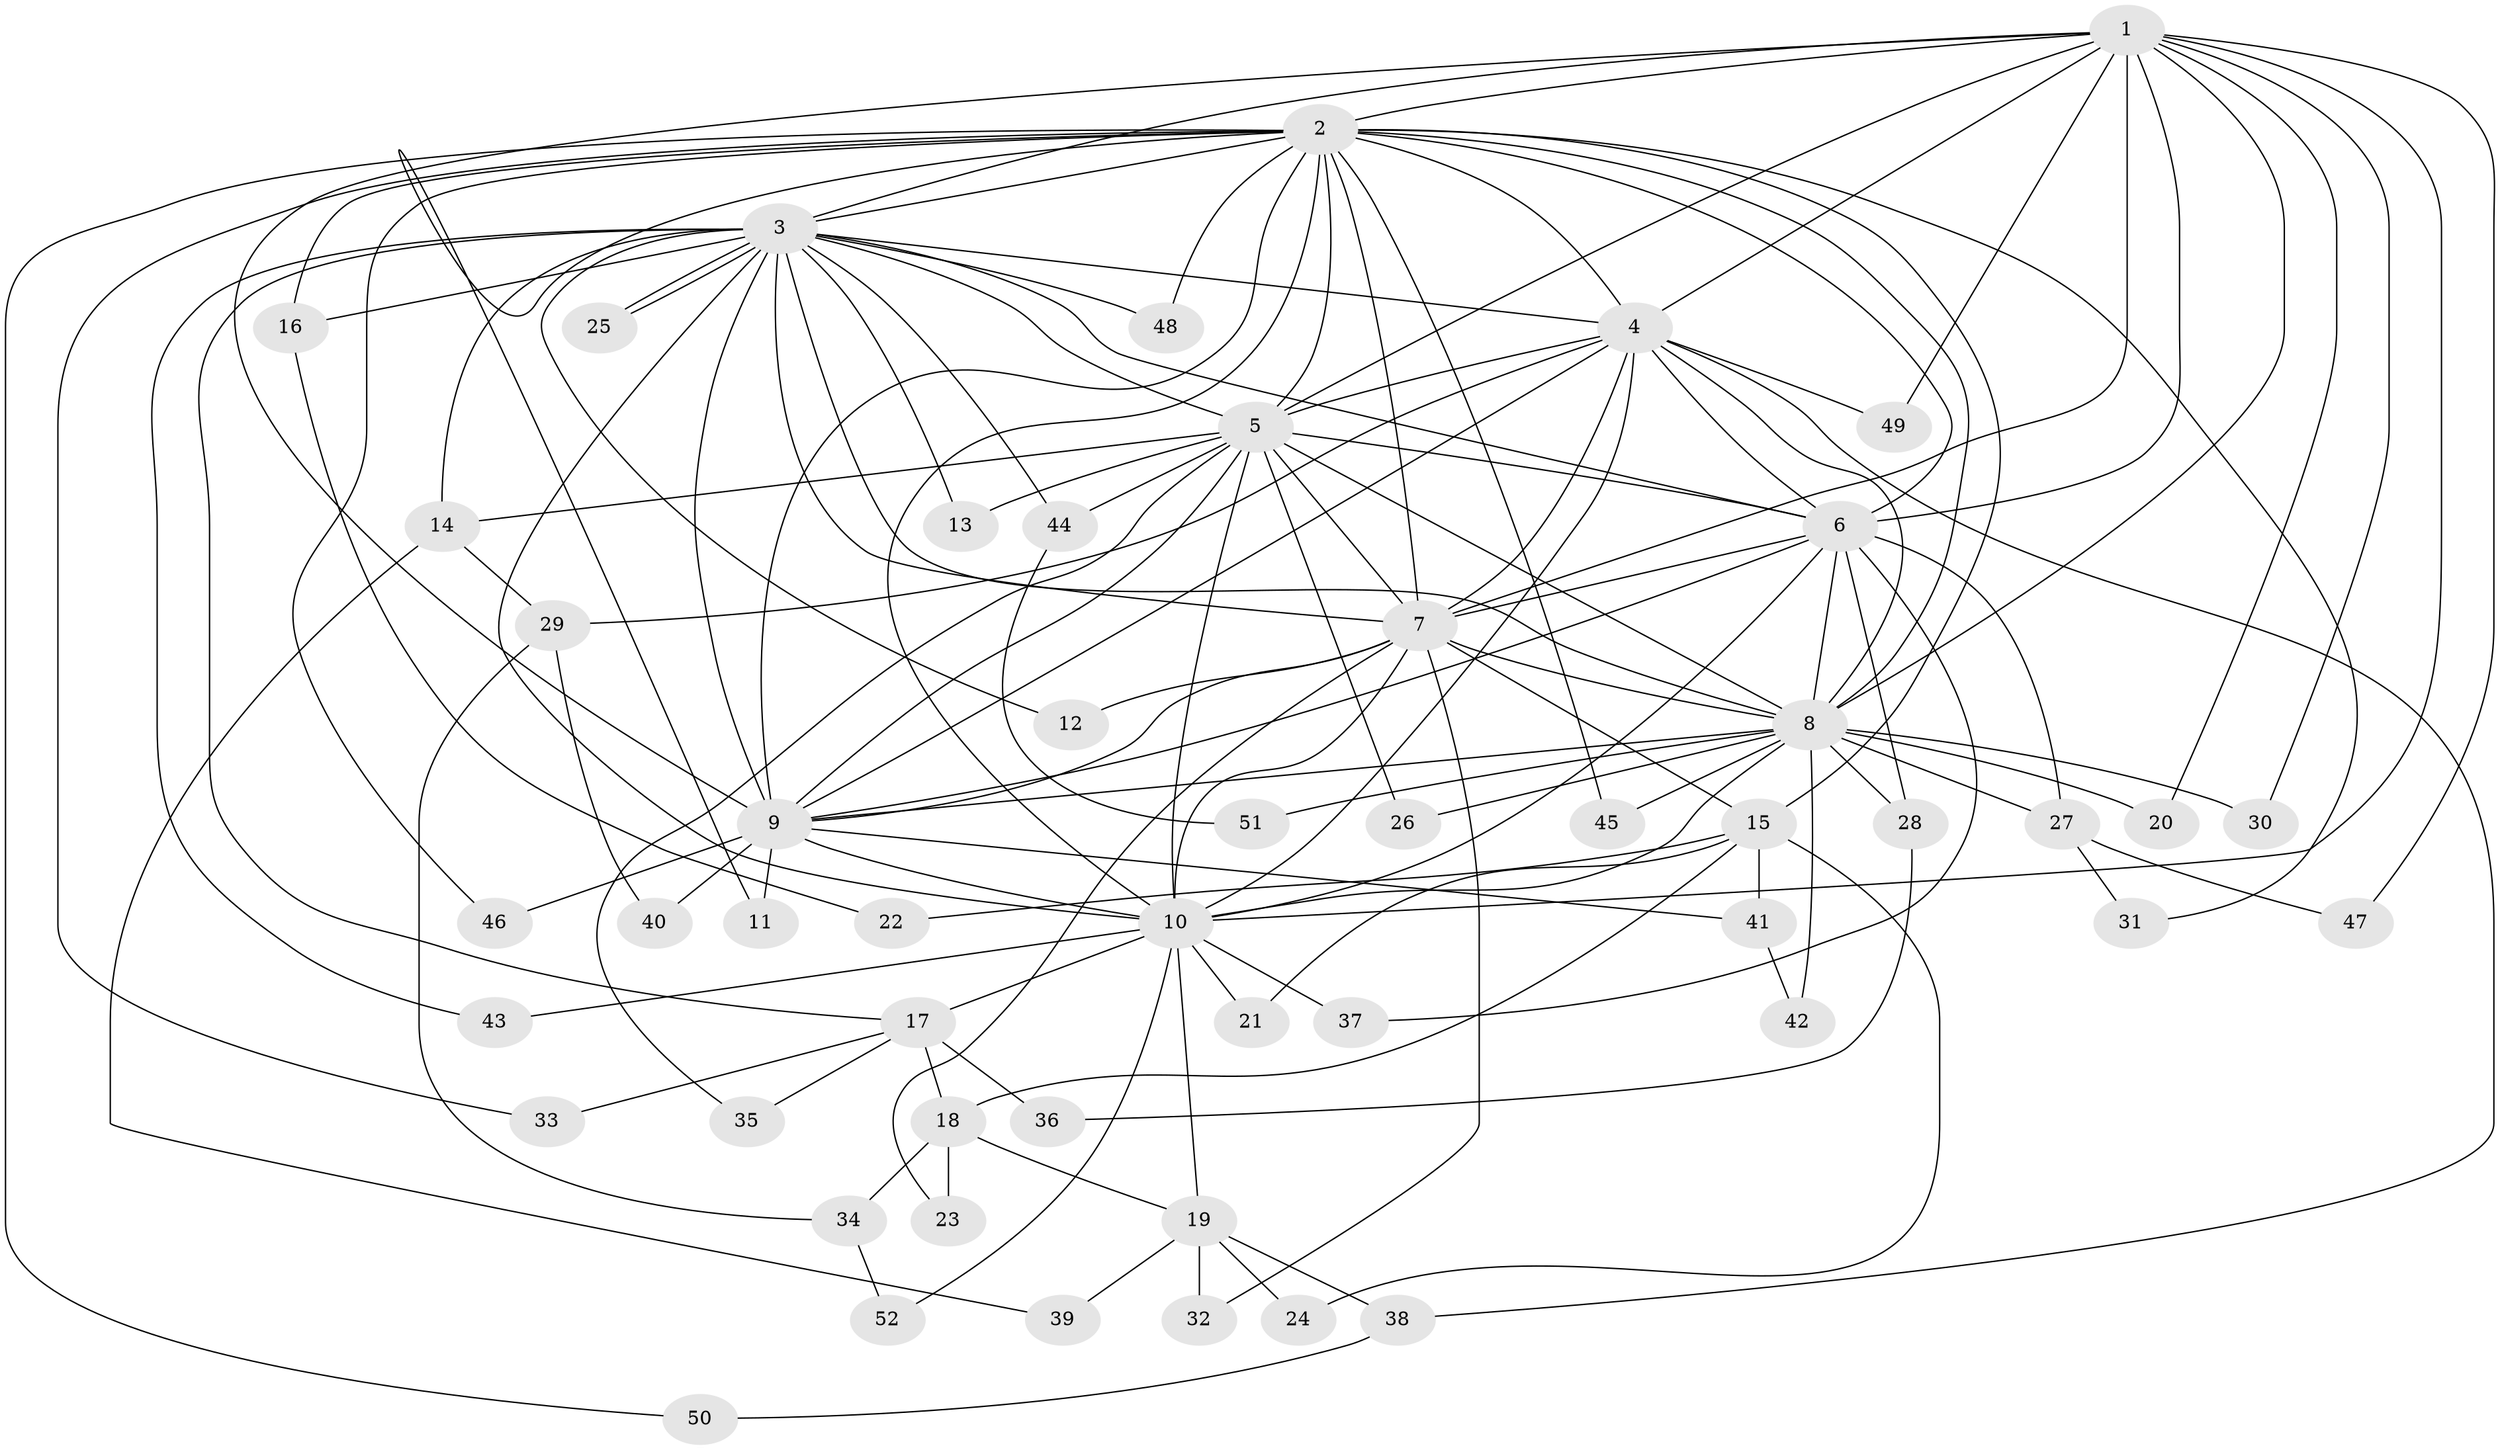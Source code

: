 // Generated by graph-tools (version 1.1) at 2025/43/03/09/25 04:43:53]
// undirected, 52 vertices, 129 edges
graph export_dot {
graph [start="1"]
  node [color=gray90,style=filled];
  1;
  2;
  3;
  4;
  5;
  6;
  7;
  8;
  9;
  10;
  11;
  12;
  13;
  14;
  15;
  16;
  17;
  18;
  19;
  20;
  21;
  22;
  23;
  24;
  25;
  26;
  27;
  28;
  29;
  30;
  31;
  32;
  33;
  34;
  35;
  36;
  37;
  38;
  39;
  40;
  41;
  42;
  43;
  44;
  45;
  46;
  47;
  48;
  49;
  50;
  51;
  52;
  1 -- 2;
  1 -- 3;
  1 -- 4;
  1 -- 5;
  1 -- 6;
  1 -- 7;
  1 -- 8;
  1 -- 9;
  1 -- 10;
  1 -- 20;
  1 -- 30;
  1 -- 47;
  1 -- 49;
  2 -- 3;
  2 -- 4;
  2 -- 5;
  2 -- 6;
  2 -- 7;
  2 -- 8;
  2 -- 9;
  2 -- 10;
  2 -- 11;
  2 -- 15;
  2 -- 16;
  2 -- 31;
  2 -- 33;
  2 -- 45;
  2 -- 46;
  2 -- 48;
  2 -- 50;
  3 -- 4;
  3 -- 5;
  3 -- 6;
  3 -- 7;
  3 -- 8;
  3 -- 9;
  3 -- 10;
  3 -- 12;
  3 -- 13;
  3 -- 14;
  3 -- 16;
  3 -- 17;
  3 -- 25;
  3 -- 25;
  3 -- 43;
  3 -- 44;
  3 -- 48;
  4 -- 5;
  4 -- 6;
  4 -- 7;
  4 -- 8;
  4 -- 9;
  4 -- 10;
  4 -- 29;
  4 -- 38;
  4 -- 49;
  5 -- 6;
  5 -- 7;
  5 -- 8;
  5 -- 9;
  5 -- 10;
  5 -- 13;
  5 -- 14;
  5 -- 26;
  5 -- 35;
  5 -- 44;
  6 -- 7;
  6 -- 8;
  6 -- 9;
  6 -- 10;
  6 -- 27;
  6 -- 28;
  6 -- 37;
  7 -- 8;
  7 -- 9;
  7 -- 10;
  7 -- 12;
  7 -- 15;
  7 -- 23;
  7 -- 32;
  8 -- 9;
  8 -- 10;
  8 -- 20;
  8 -- 26;
  8 -- 27;
  8 -- 28;
  8 -- 30;
  8 -- 42;
  8 -- 45;
  8 -- 51;
  9 -- 10;
  9 -- 11;
  9 -- 40;
  9 -- 41;
  9 -- 46;
  10 -- 17;
  10 -- 19;
  10 -- 21;
  10 -- 37;
  10 -- 43;
  10 -- 52;
  14 -- 29;
  14 -- 39;
  15 -- 18;
  15 -- 21;
  15 -- 22;
  15 -- 24;
  15 -- 41;
  16 -- 22;
  17 -- 18;
  17 -- 33;
  17 -- 35;
  17 -- 36;
  18 -- 19;
  18 -- 23;
  18 -- 34;
  19 -- 24;
  19 -- 32;
  19 -- 38;
  19 -- 39;
  27 -- 31;
  27 -- 47;
  28 -- 36;
  29 -- 34;
  29 -- 40;
  34 -- 52;
  38 -- 50;
  41 -- 42;
  44 -- 51;
}
